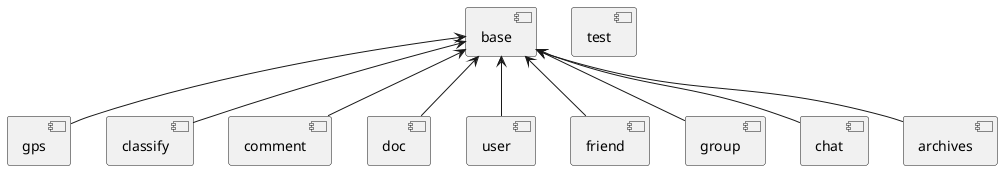 @startuml

[base] <-- [gps]
[base] <-- [classify]
[base] <-- [comment]
[base] <-- [doc]
[base] <-- [user]
[base] <-- [friend]
[base] <-- [group]
[base] <-- [chat]
[base] <-- [archives]
[test]

@enduml